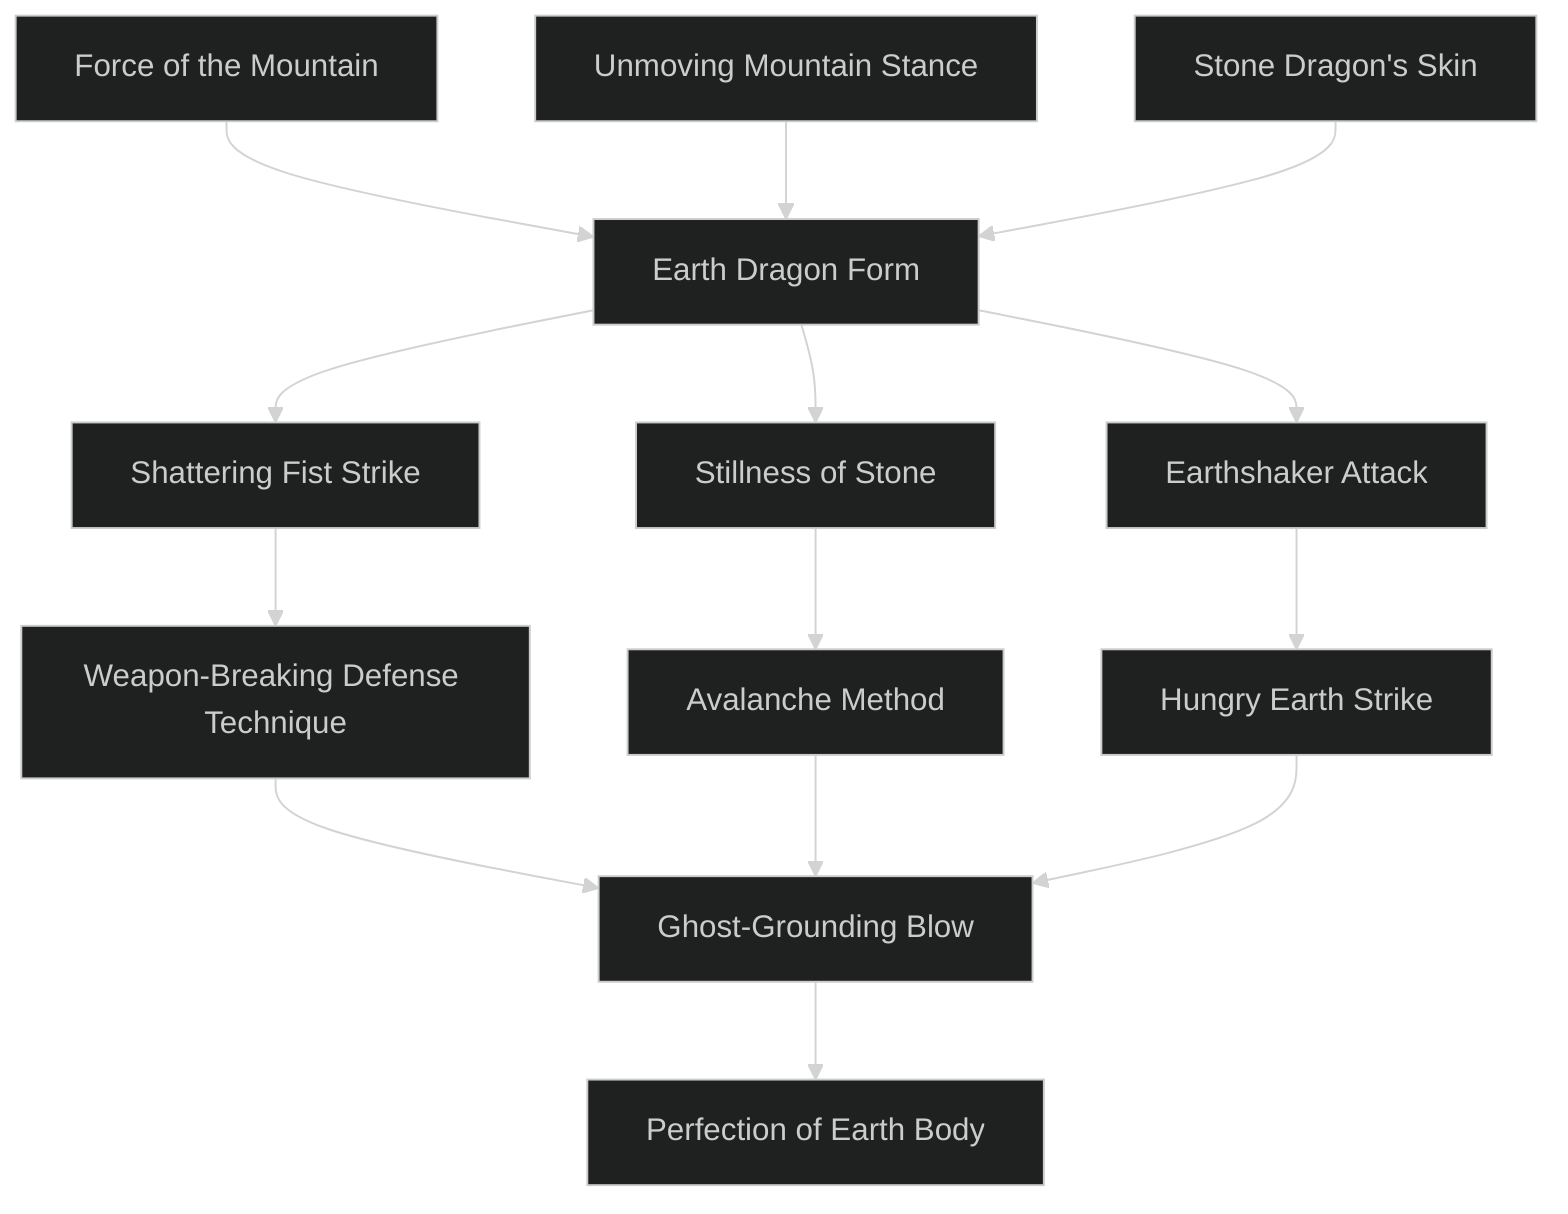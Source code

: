 ---
config:
  theme: dark
---
flowchart TD

    force_of_the_mountain[Force of the Mountain]
    click force_of_the_mountain callback "
        Force of the Mountain<br>
        <br>
        Cost: 2 motes<br>
        Duration: Instant<br>
        Type: Supplemental<br>
        Minimum Martial Arts: 3<br>
        Minimum Essence: 1<br>
        Prerequisite Charms: None<br>
        <br>
        The power of the earth is massive indeed, bearing as
        it does the entire weight of Creation. Martial artists of the
        Path of Earth can channel some of that power through
        their bodies and into their opponents. The Exalted takes
        a moment to center himself, then unleashes a powerful
        blow. The Immaculate may add his Essence to the damage
        of the next Melee, Brawl or Martial Arts attack he lands.
        If the blow is with a weapon, the character must pay an
        additional point of Essence to channel the power of the
        earth through it— unless the weapon in question is the
        Earth Dragon's signature weapon, the seven section staff.<br>
        This attack can also affect dematerialized spirits as if
        they were material. Obviously, the character must be using
        Spirit Sight to see the spirit and thus attack it.
        "

    unmoving_mountain_stance[Unmoving Mountain Stance]
    click unmoving_mountain_stance callback "
        Unmoving Mountain Stance<br>
        <br>
        Cost: 3 motes<br>
        Duration: Martial Arts in minutes<br>
        Type: Simple<br>
        Minimum Martial Arts: 3<br>
        Minimum Essence: 1<br>
        Prerequisite Charms: None<br>
        <br>
        This Charm is a combination of martial arts move and
        meditative technique. The disciples of the Earth Dragon
        can often be seen standing as still as statues in the gardens
        of the Cloister of Wisdom, for while invoking this Charm,
        a martial artist's body takes on the very stillness and
        semblance of stone.<br>
        But aside from its meditative function, the Unmoving
        Mountain Stance has applications in combat. Displacing
        a monk invoking the stance is no easy task. For the
        purposes of the Immaculate holding his ground or keeping
        from being knocked down, treat her permanent Essence as
        automatic successes in any contested roll to displace her.
        Fighting opponents using this Charm can be a disconcerting
        experience, as they simply refuse to be knocked off
        their feet no matter what sort of mayhem is applied to
        them. They are immune to all knockback or knockdown
        effects as well.<br>
        The Charm also has some non-combat advantages. If
        an Earth Immaculate is attempting to hide, the ability to
        remain absolutely still and silent can be a great boon.
        Assuming the Immaculate has found an appropriate hiding
        place and is totally still, any attempt to locate her by
        hearing, sound, body heat, etc. must overcome the
        character's Essence in automatic opposing successes.
        "

    stone_dragons_skin[Stone Dragon's Skin]
    click stone_dragons_skin callback "
        Stone Dragon's Skin<br>
        <br>
        Cost: 2 motes<br>
        Duration: One turn<br>
        Type: Reflexive<br>
        Minimum Martial Arts: 4<br>
        Minimum Essence: 2<br>
        Prerequisite Charms: None<br>
        <br>
        With the invocation of this Charm, the Exalt's skin
        briefly becomes as hard as the stony hide of the Earth
        Dragon. The Immaculate's Martial Arts Ability acts as
        armor against both lethal and bashing damage for the rest
        of the turn. The martial artist may also parry weapons with
        his bare hands without the use of a stunt. This Charm may
        only be used once per turn.
        "

    earth_dragon_form[Earth Dragon Form]
    force_of_the_mountain --> earth_dragon_form
    unmoving_mountain_stance --> earth_dragon_form
    stone_dragons_skin --> earth_dragon_form
    click earth_dragon_form callback "
        Earth Dragon Form<br>
        <br>
        Cost: 4 motes<br>
        Duration: One scene<br>
        Type: Simple<br>
        Minimum Martial Arts: 4<br>
        Minimum Essence: 2<br>
        Prerequisite Charms: Force of the Mountain, Unmoving Mountain Stance, Stone Dragon's Skin<br>
        <br>
        By executing a series of katas, the Earth Immaculate
        comes into true contact with the Earth Dragon and can
        directly channel some of its power. For the remainder of
        the scene after successful invocation of the Earth Dragon
        Form, the Exalt adds his Martial Arts to his bashing and
        lethal soaks against any attack. This armor even applies
        to aggravated damage, which cannot normally be soaked.<br>
        Invoking the form also requires a successful Dexterity
        + Martial Arts roll. If the roll fails, the motes for this
        Charm are not spent, but the action is wasted. The
        above benefits are cumulative with any other Charms or
        anima powers invoked by the Immaculate. Only one
        Form-type Charm can be used at any one time. Invoking
        a Form-type Charm immediately terminates the benefits
        of any other Form-type Charm the character may
        have active.
        "

    shattering_fist_strike[Shattering Fist Strike]
    earth_dragon_form --> shattering_fist_strike
    click shattering_fist_strike callback "
        Shattering Fist Strike<br>
        <br>
        Cost: 3 motes<br>
        Duration: Martial Arts in turns<br>
        Type: Simple<br>
        Minimum Martial Arts: 4<br>
        Minimum Essence: 2<br>
        Prerequisite Charms: Earth Dragon Form<br>
        <br>
        The raw power of the elemental Earth is fearsome to
        behold. By channeling this power into his body, an Im-
        maculate can create a great deal of destruction. This
        Charm doubles the Exalt's raw damage for the purposes of
        destroying objects. This boost lasts for the character's
        Martial Arts in turns. The Charm has absolutely no effect
        on the amount of damage that a character does to living
        things. The effect of Shattering Fist Strike stacks with
        other effects, such as a Slayer Khatar's, that increase a
        character's damage against objects.<br>
        Great care is taken in training disciples in how to use
        this Charm properly, as careless use can be dangerous.
        Even though the Charm does not affect living beings,
        improper application can cause damage to the character
        indirectly. For example, if an Exalt were to use Shattering
        Fist Strike on a pillar supporting the roof, he would
        probably be crushed. The Storyteller should apply appropriate
        damage in these situations.
        "

    weapon_breaking_defense_technique[Weapon-Breaking Defense Technique]
    shattering_fist_strike --> weapon_breaking_defense_technique
    click weapon_breaking_defense_technique callback "
        Weapon-Breaking Defense Technique<br>
        <br>
        Cost: Special, plus 1 Willpower<br>
        Duration: Instant<br>
        Type: Reflexive<br>
        Minimum Martial Arts: 3<br>
        Minimum Essence: 3<br>
        Prerequisite Charms: Shattering Fist Strike<br>
        <br>
        This maneuver can be attempted either bare handed
        or with martial arts weapons. Roll normally to parry an
        attack. If the roll succeeds, the character has successfully
        captured the weapon between her hands or with her
        weapon. Her player immediately makes a reflexive Strength
        + Martial Arts roll. This roll is difficulty 1 for normal
        weapons but difficulty 3 for exceptional weapons and 5 for
        weapons forged from the Five Magical Materials. If the roll
        succeeds, the weapon the character was attacked with is
        broken, shattered or otherwise rendered useless. Even if
        the Immaculate fails to break the weapon, the weapon's
        owner's player must succeed in a reflexive opposed Strength
        + Athletics test with the Immaculate player's or be immediately
        disarmed. The cost of this Charm is a number of
        motes of Essence equal to the difficulty of the roll to break
        the weapon, and is paid before the parry attempt is made.<br>
        Weapons affected by this Charm are not totally destroyed,
        just rendered immediately useless. They can
        typically be repaired or reforged given time and skill.
        "

    stillness_of_stone[Stillness of Stone]
    earth_dragon_form --> stillness_of_stone
    click stillness_of_stone callback "
        Stillness of Stone<br>
        <br>
        Cost: 3 motes<br>
        Duration: Special<br>
        Type: Supplemental<br>
        Minimum Martial Arts: 5<br>
        Minimum Essence: 3<br>
        Prerequisite Charms: Earth Dragon Form<br>
        <br>
        With a precision martial arts attack, the Immaculate not
        only strikes at certain critical nerve junctures, she instill a
        small amount of Earth Essence into the target. The target is
        paralyzed and completely unable to act for one turn per health
        level of damage suffered in the character's attack. If an
        opponent is reduced below Incapacitated by such an attack,
        he is not only killed, but turned to stone. The character's body
        calcifies into rock, and he remains in that state forever, a
        ghastly trophy to the Immaculate's martial skill.
        This attack cannot be channeled through a
        weapon. The character must actually hit the target
        with her bare hands.
        "

    avalanche_method[Avalanche Method]
    stillness_of_stone --> avalanche_method
    click avalanche_method callback "
        Avalanche Method<br>
        <br>
        Cost: 5 motes<br>
        Duration: Until line of sight is broken or the character is incapacitated<br>
        Type: Supplemental<br>
        Minimum Martial Arts: 5<br>
        Minimum Essence: 3<br>
        Prerequisite Charms: Stillness of Stone<br>
        <br>
        The Exalted invokes this Charm as he makes a normal
        attack, raining a flurry of blows down upon his opponent,
        driving her to the ground — or at least into some inferior
        defensive posture.<br>
        If the character successfully strikes his opponent,
        make a reflexive opposed roll pitting the Immaculate's
        Strength + Martial Arts against the target's Stamina +
        Athletics. If the target exceeds the character's number of
        successes, she suffers normal damage but no additional
        effect. If the character ties or exceeds the target's successes,
        Earth Essence courses from him into his target's body,
        weighing her down as if beneath the crushing weight of an
        avalanche. For every success he gets, the target suffers a
        one die penalty to all physical tasks so long as the Exalt can
        maintain line of sight to the target. These successes are not
        cumulative if the target is subjected to the Avalanche
        Method on a subsequent turn — only the highest number
        of successes rolled applies.
        If the Exalt accrues more points of impairment than
        the target has points of Stamina, the target is &quot;buried,&quot;
        completely immobilized and unable to take any physical
        action unless released by the Exalt. The Earth Dragon
        Immaculate must maintain physical contact with the
        target to maintain this immobile state. The Exalted can
        take actions as normal, but all physical tasks are at +1
        difficulty, reflecting the inconvenience of maintaining
        contact with the target of the Avalanche Method.
        Earth-aspected Terrestrial Exalted are totally im-
        mune to this Charm, although they may suffer normal
        physical damage from the blow charged with it. This power
        cannot be channeled through weapons.
        "

    earthshaker_attack[Earthshaker Attack]
    earth_dragon_form --> earthshaker_attack
    click earthshaker_attack callback "
        Earthshaker Attack<br>
        <br>
        Cost: 5 motes<br>
        Duration: Instant<br>
        Type: Simple<br>
        Minimum Martial Arts: 5<br>
        Minimum Essence: 3<br>
        Prerequisite Charms: Earth Dragon Form<br>
        <br>
        To use this Charm, the martial artist must be standing
        on the earth itself or on an earthen surface (stone, masonry,
        etc.). The Immaculate brings her foot down upon
        the ground with a mighty stomp, and the Earth Dragon
        heaves and tosses in response.<br>
        The players of everyone within the invoker's Essence
        x 10 feet must make a reflexive Dexterity + Resistance roll
        with a difficulty equal to the Exalt's Essence as the earth
        shakes and rocks beneath their feet. A character whose
        player fails the roll is thrown violently off his feet and into
        the air, taking one die of bashing damage per point of the
        Immaculate's Martial Arts. This damage is soaked as
        normal. See the rules on knockback and knockdown rules
        on page 234 of the Exalted main rulebook.
        "

    hungry_earth_strike[Hungry Earth Strike]
    earthshaker_attack --> hungry_earth_strike
    click hungry_earth_strike callback "
        Hungry Earth Strike<br>
        <br>
        Cost: 5+ motes, 1 Willpower<br>
        Duration: Instant<br>
        Type: Simple<br>
        Minimum Martial Arts: 5<br>
        Minimum Essence: 3<br>
        Prerequisite Charms: Earthshaker Attack<br>
        <br>
        After a moment of focus, the Exalt crouches down and
        seems to simply strike the ground with an open palm. But
        far from being a simple strike, shockwaves ripple through
        the ground toward a target of the character's choice. The
        earth beneath opens up like a gaping maw — then closes
        back up again with immobilizing force.<br>
        The Immaculate's player should roll his character's
        Strength + Martial Arts in a reflexive opposed roll against
        the target's Wits + Athletics. The target's defense roll is
        reflexive. Each success the Immaculate gets causes the
        target a difficulty penalty of + 1 for any physical activity, as
        well as adding one to the Strength rating of the grip of the
        earth. The impairment continues until the target breaks
        free, and until she breaks free, the target may not move
        from the spot at which the Hungry Earth struck her. The
        victim's player may make a Strength + Athletics roll with
        a difficulty equal to the strength of the earth's grip to free
        herself. This escape attempt takes a full action. If the target
        succeeds, she is free of the Hungry Earth.<br>
        If the character manages to actually exceed the target's
        Strength with the strength of the Hungry Earth, the target
        is sucked down into the ground. She may do nothing
        except try to free herself, and the Strength rating of the
        earth's grip is doubled.<br>
        Additional targets can be affected by the Hungry
        Earth Strike for the price of 1 mote per extra target. The
        Immaculate's player makes one Strength + Martial Arts
        roll, while each target's player gets her own Wits + Athletics
        rolls to evade the cracks. The maximum number of
        targets the Exalt can affect is double her Essence. Obviously,
        the subjects of this Charm must be standing on the
        ground to be affected.
        "

    ghost_grounding_blow[Ghost-Grounding Blow]
    weapon_breaking_defense_technique --> ghost_grounding_blow
    avalanche_method --> ghost_grounding_blow
    hungry_earth_strike --> ghost_grounding_blow
    click ghost_grounding_blow callback "
        Ghost-Grounding Blow<br>
        <br>
        Cost: 5 motes, 1 Willpower<br>
        Duration: Instant<br>
        Type: Supplemental<br>
        Minimum Martial Arts: 5<br>
        Minimum Essence: 3<br>
        Prerequisite Charms: Weapon-Breaking Defense Technique, Avalanche Method, Hungry Earth Strike<br>
        <br>
        With a carefully placed melee strike, the Earth
        Dragon warrior infuses a bit of elemental Earth directly
        into a spirit's form, making it solid enough to be affected
        by his attacks.<br>
        To use this Charm, the Immaculate must first be
        Spirit Walking (see page 242). Upon making a successful
        martial arts attack on a spirit, the martial artist's player
        should roll his character's Wits + Martial Arts in a reflex-
        ive opposed contest against the spirit's permanent
        Willpower. If the martial artist loses the contest, the blow
        has no effect. If he wins this contest, the spirit takes no
        damage, but it is dragged into the material world. The spirit
        must first drain its own Essence to pay for the materialization.
        If the spirit's Essence isn't sufficient, the remainder is
        drained from the character. If the Exalt doesn't have
        enough either, the Essence is still lost from both parties,
        but the spirit remains immaterial.<br>
        The spirit must remain materialized for a number of
        hours equal to the Immaculate's Martial Arts Ability. It
        is in all ways a normally materialized spirit that is prohibited
        from dematerializing and can use its Charms as
        normal, assuming it still has enough Essence to do so.
        Should the Immaculate and the spirit tie on the opposed
        roll, the spirit is driven into the material world but need
        remain for only a single turn.<br>
        No spirit likes to be forced into the material
        world, and most spirits are inclined to dramatically
        display this displeasure. Needless to say, Earth-aspected
        Immaculates usually use this move as a prequel to
        destroying the spirit in question.<br>
        This Charm has no effect on spirits with permanent
        Essences higher than the Dragon-Blood's.
        "

    perfection_of_earth_body[Perfection of Earth Body]
    ghost_grounding_blow --> perfection_of_earth_body
    click perfection_of_earth_body callback "
        Perfection of Earth Body<br>
        <br>
        Cost: 10 motes, 1 Willpower<br>
        Duration: One scene<br>
        Type: Simple<br>
        Minimum Martial Arts: 5<br>
        Minimum Essence: 5<br>
        Prerequisite Charms: Ghost-Grounding Blow
        <br>
        This Charm is the pinnacle of the Earth Dragon Path,
        representing the Immaculate truly becoming one with the
        Earth Dragon — if only for a short time. The martial artist
        drops to his hands and knees for a few moments, putting
        himself fully in contact with the elemental Earth. The
        Immaculate's body twists and shifts, his skin becoming rough
        and craggy, his body hardening and calcifying. The Dynast
        becomes a being of living stone for the rest of the scene.<br>
        The affects of this are quite dramatic. The character's
        Strength is doubled by the powerful Earth Essence coursing
        through his body, and blows from the character's fists
        become deadly weapons, with Accuracy, Parry and Damage
        ratings equal to the character's permanent Essence and
        a Speed equal to twice the character's permanent Essence.
        The character's unarmed attacks do lethal damage. The
        Immaculate's granite-like skin also gives enormous protection,
        increasing his lethal and bashing soaks by his
        permanent Essence score and allows him to soak lethal
        damage with his entire Stamina. This protection is incompatible
        with armor but works with any other defensive
        Charms that character may be using. The character also
        ignores the penalties of losing health levels. He still takes
        the damage normally but functions as if unwounded until
        incapacitated. If the character is wounded already when
        invoking Perfect Earth Body, those penalties are eliminated,
        although the damage is not healed.
        "